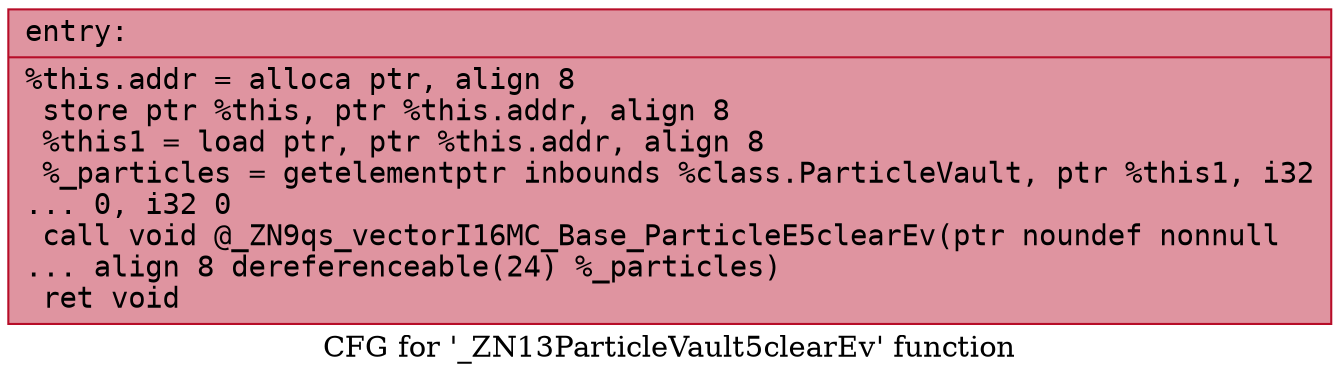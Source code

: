 digraph "CFG for '_ZN13ParticleVault5clearEv' function" {
	label="CFG for '_ZN13ParticleVault5clearEv' function";

	Node0x55f69253ef10 [shape=record,color="#b70d28ff", style=filled, fillcolor="#b70d2870" fontname="Courier",label="{entry:\l|  %this.addr = alloca ptr, align 8\l  store ptr %this, ptr %this.addr, align 8\l  %this1 = load ptr, ptr %this.addr, align 8\l  %_particles = getelementptr inbounds %class.ParticleVault, ptr %this1, i32\l... 0, i32 0\l  call void @_ZN9qs_vectorI16MC_Base_ParticleE5clearEv(ptr noundef nonnull\l... align 8 dereferenceable(24) %_particles)\l  ret void\l}"];
}
